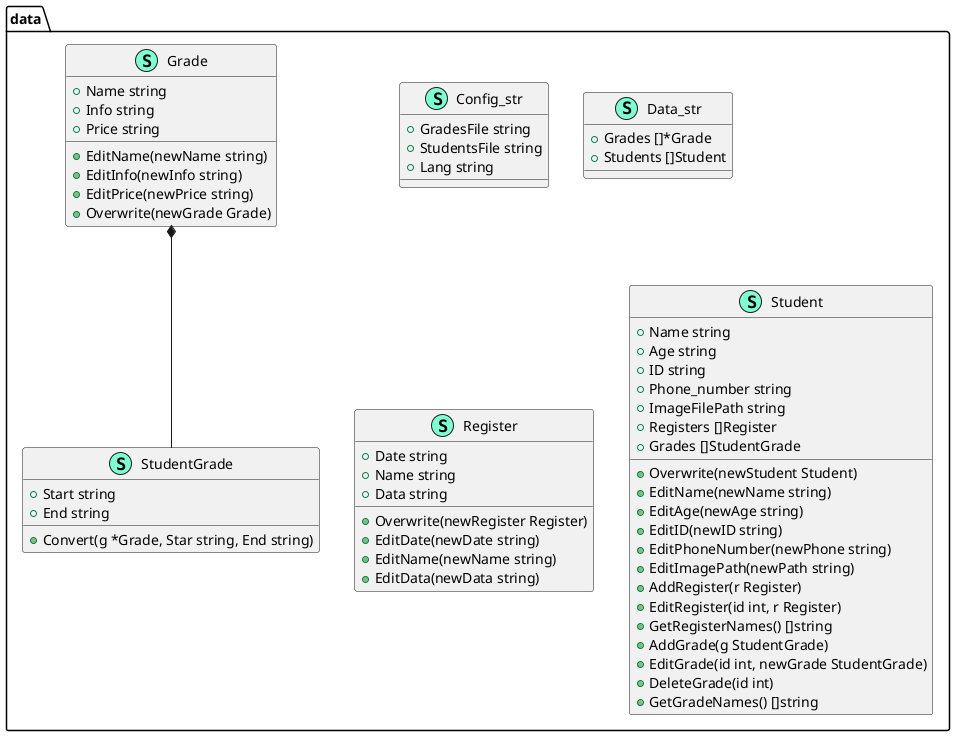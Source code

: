 @startuml
namespace data {
    class Config_str << (S,Aquamarine) >> {
        + GradesFile string
        + StudentsFile string
        + Lang string

    }
    class Data_str << (S,Aquamarine) >> {
        + Grades []*Grade
        + Students []Student

    }
    class Grade << (S,Aquamarine) >> {
        + Name string
        + Info string
        + Price string

        + EditName(newName string) 
        + EditInfo(newInfo string) 
        + EditPrice(newPrice string) 
        + Overwrite(newGrade Grade) 

    }
    class Register << (S,Aquamarine) >> {
        + Date string
        + Name string
        + Data string

        + Overwrite(newRegister Register) 
        + EditDate(newDate string) 
        + EditName(newName string) 
        + EditData(newData string) 

    }
    class Student << (S,Aquamarine) >> {
        + Name string
        + Age string
        + ID string
        + Phone_number string
        + ImageFilePath string
        + Registers []Register
        + Grades []StudentGrade

        + Overwrite(newStudent Student) 
        + EditName(newName string) 
        + EditAge(newAge string) 
        + EditID(newID string) 
        + EditPhoneNumber(newPhone string) 
        + EditImagePath(newPath string) 
        + AddRegister(r Register) 
        + EditRegister(id int, r Register) 
        + GetRegisterNames() []string
        + AddGrade(g StudentGrade) 
        + EditGrade(id int, newGrade StudentGrade) 
        + DeleteGrade(id int) 
        + GetGradeNames() []string

    }
    class StudentGrade << (S,Aquamarine) >> {
        + Start string
        + End string

        + Convert(g *Grade, Star string, End string) 

    }
}
"data.Grade" *-- "data.StudentGrade"


@enduml
